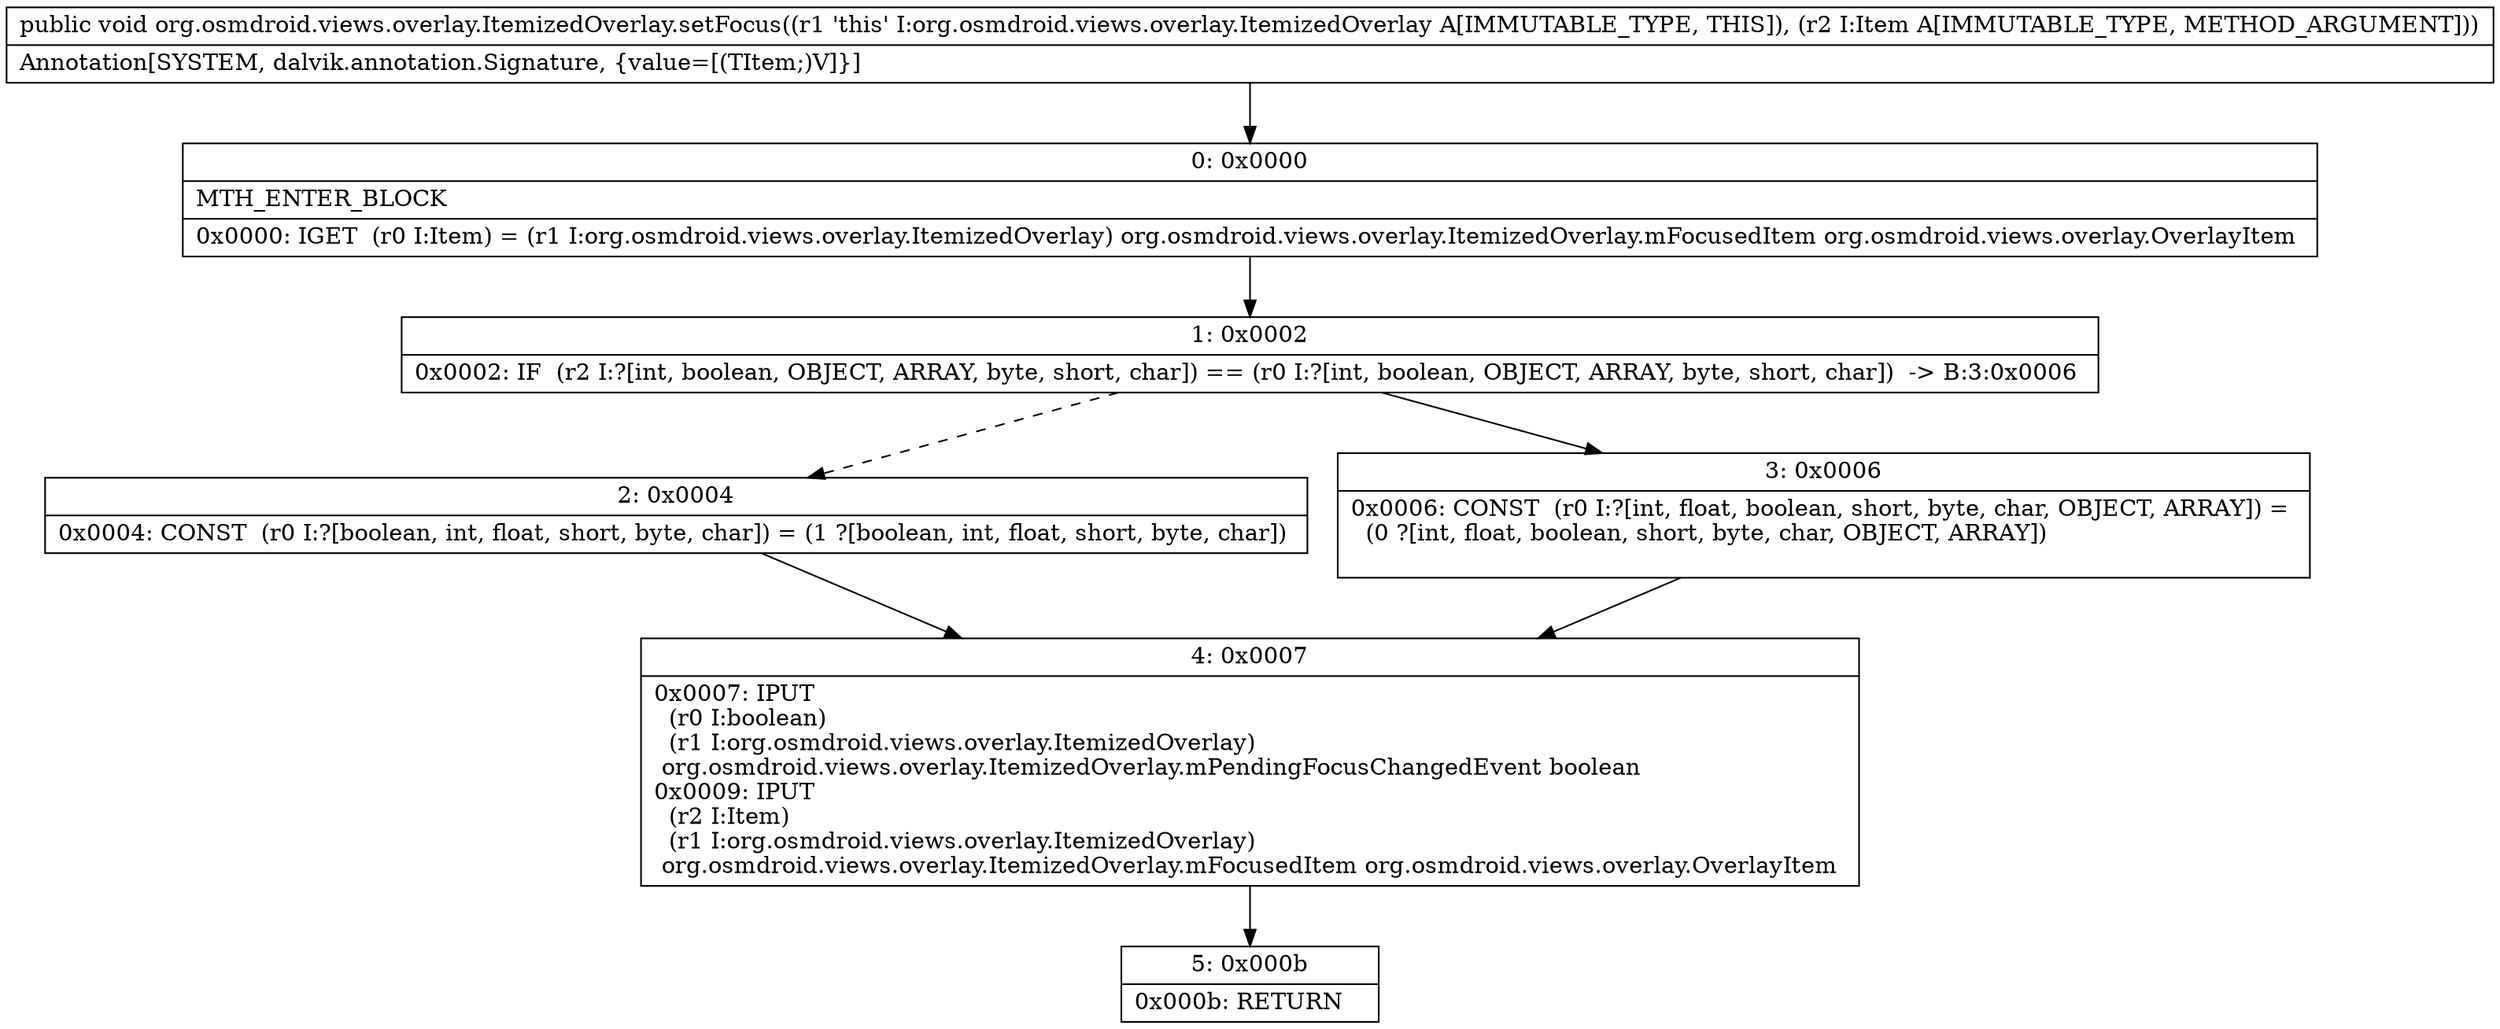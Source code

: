 digraph "CFG fororg.osmdroid.views.overlay.ItemizedOverlay.setFocus(Lorg\/osmdroid\/views\/overlay\/OverlayItem;)V" {
Node_0 [shape=record,label="{0\:\ 0x0000|MTH_ENTER_BLOCK\l|0x0000: IGET  (r0 I:Item) = (r1 I:org.osmdroid.views.overlay.ItemizedOverlay) org.osmdroid.views.overlay.ItemizedOverlay.mFocusedItem org.osmdroid.views.overlay.OverlayItem \l}"];
Node_1 [shape=record,label="{1\:\ 0x0002|0x0002: IF  (r2 I:?[int, boolean, OBJECT, ARRAY, byte, short, char]) == (r0 I:?[int, boolean, OBJECT, ARRAY, byte, short, char])  \-\> B:3:0x0006 \l}"];
Node_2 [shape=record,label="{2\:\ 0x0004|0x0004: CONST  (r0 I:?[boolean, int, float, short, byte, char]) = (1 ?[boolean, int, float, short, byte, char]) \l}"];
Node_3 [shape=record,label="{3\:\ 0x0006|0x0006: CONST  (r0 I:?[int, float, boolean, short, byte, char, OBJECT, ARRAY]) = \l  (0 ?[int, float, boolean, short, byte, char, OBJECT, ARRAY])\l \l}"];
Node_4 [shape=record,label="{4\:\ 0x0007|0x0007: IPUT  \l  (r0 I:boolean)\l  (r1 I:org.osmdroid.views.overlay.ItemizedOverlay)\l org.osmdroid.views.overlay.ItemizedOverlay.mPendingFocusChangedEvent boolean \l0x0009: IPUT  \l  (r2 I:Item)\l  (r1 I:org.osmdroid.views.overlay.ItemizedOverlay)\l org.osmdroid.views.overlay.ItemizedOverlay.mFocusedItem org.osmdroid.views.overlay.OverlayItem \l}"];
Node_5 [shape=record,label="{5\:\ 0x000b|0x000b: RETURN   \l}"];
MethodNode[shape=record,label="{public void org.osmdroid.views.overlay.ItemizedOverlay.setFocus((r1 'this' I:org.osmdroid.views.overlay.ItemizedOverlay A[IMMUTABLE_TYPE, THIS]), (r2 I:Item A[IMMUTABLE_TYPE, METHOD_ARGUMENT]))  | Annotation[SYSTEM, dalvik.annotation.Signature, \{value=[(TItem;)V]\}]\l}"];
MethodNode -> Node_0;
Node_0 -> Node_1;
Node_1 -> Node_2[style=dashed];
Node_1 -> Node_3;
Node_2 -> Node_4;
Node_3 -> Node_4;
Node_4 -> Node_5;
}

